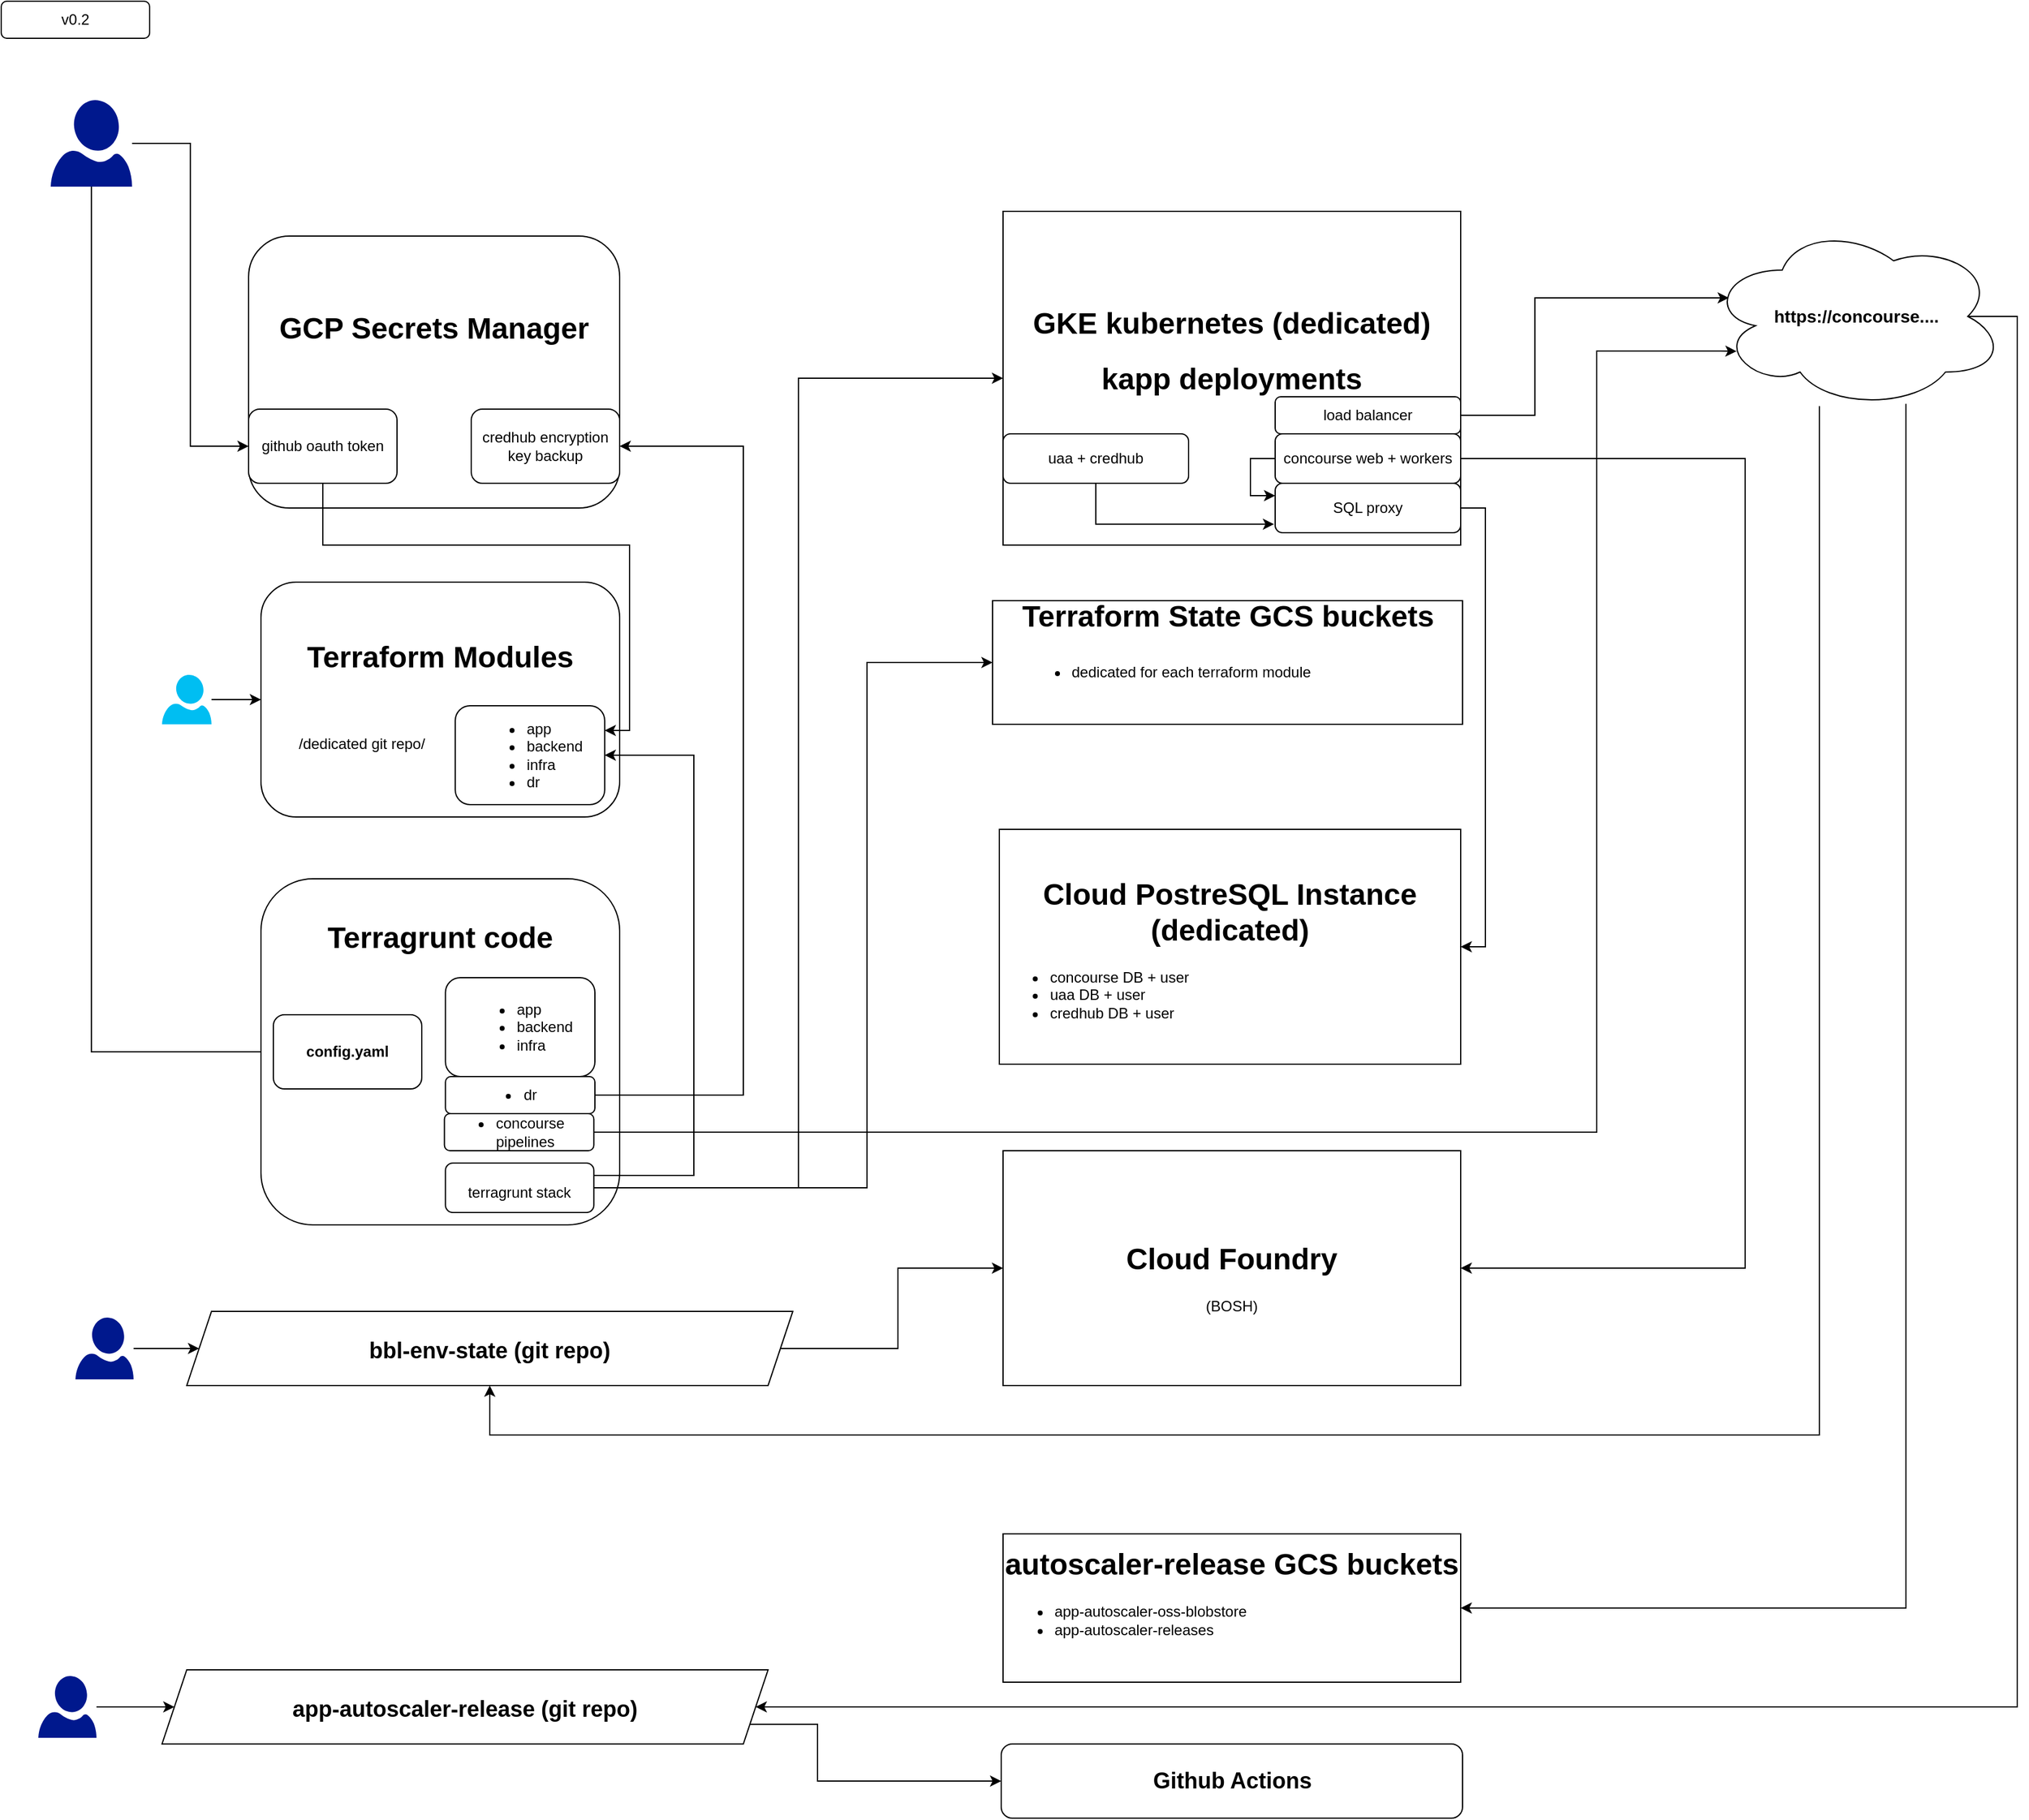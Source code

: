 <mxfile version="20.2.8" type="device"><diagram id="uRtwaYEq0rtgbu2G1TjC" name="Page-1"><mxGraphModel dx="2755" dy="1616" grid="1" gridSize="10" guides="1" tooltips="1" connect="1" arrows="1" fold="1" page="1" pageScale="1" pageWidth="827" pageHeight="1169" math="0" shadow="0"><root><mxCell id="0"/><mxCell id="1" parent="0"/><mxCell id="u-kbhT7_OGPJj1Q-AWdR-6" style="edgeStyle=orthogonalEdgeStyle;rounded=0;orthogonalLoop=1;jettySize=auto;html=1;entryX=0;entryY=0.5;entryDx=0;entryDy=0;fontSize=24;" edge="1" parent="1" source="u-kbhT7_OGPJj1Q-AWdR-5" target="u-kbhT7_OGPJj1Q-AWdR-2"><mxGeometry relative="1" as="geometry"/></mxCell><mxCell id="u-kbhT7_OGPJj1Q-AWdR-19" style="edgeStyle=orthogonalEdgeStyle;rounded=0;orthogonalLoop=1;jettySize=auto;html=1;exitX=0.5;exitY=1;exitDx=0;exitDy=0;exitPerimeter=0;entryX=0;entryY=0.5;entryDx=0;entryDy=0;fontSize=12;" edge="1" parent="1" source="u-kbhT7_OGPJj1Q-AWdR-5" target="u-kbhT7_OGPJj1Q-AWdR-16"><mxGeometry relative="1" as="geometry"/></mxCell><mxCell id="u-kbhT7_OGPJj1Q-AWdR-5" value="" style="sketch=0;aspect=fixed;pointerEvents=1;shadow=0;dashed=0;html=1;strokeColor=none;labelPosition=center;verticalLabelPosition=bottom;verticalAlign=top;align=center;fillColor=#00188D;shape=mxgraph.azure.user;fontSize=24;" vertex="1" parent="1"><mxGeometry x="40" y="80" width="65.8" height="70" as="geometry"/></mxCell><mxCell id="u-kbhT7_OGPJj1Q-AWdR-9" value="" style="group" vertex="1" connectable="0" parent="1"><mxGeometry x="210" y="470" width="290" height="190" as="geometry"/></mxCell><mxCell id="u-kbhT7_OGPJj1Q-AWdR-7" value="&lt;h1&gt;&lt;font style=&quot;font-size: 24px;&quot;&gt;Terraform Modules&lt;/font&gt;&lt;/h1&gt;&lt;div&gt;&lt;font style=&quot;font-size: 12px;&quot;&gt;/dedicated git repo/&amp;nbsp; &amp;nbsp; &amp;nbsp; &amp;nbsp; &amp;nbsp; &amp;nbsp; &amp;nbsp; &amp;nbsp; &amp;nbsp; &amp;nbsp; &amp;nbsp; &amp;nbsp; &amp;nbsp; &amp;nbsp; &amp;nbsp; &amp;nbsp; &amp;nbsp; &amp;nbsp; &amp;nbsp;&amp;nbsp;&lt;/font&gt;&lt;/div&gt;&lt;font style=&quot;font-size: 24px;&quot;&gt;&lt;br&gt;&lt;br&gt;&lt;/font&gt;" style="rounded=1;whiteSpace=wrap;html=1;fontSize=24;" vertex="1" parent="u-kbhT7_OGPJj1Q-AWdR-9"><mxGeometry width="290" height="190" as="geometry"/></mxCell><mxCell id="u-kbhT7_OGPJj1Q-AWdR-8" value="&lt;p&gt;&lt;/p&gt;&lt;ul style=&quot;font-size: 12px;&quot;&gt;&lt;li style=&quot;text-align: left;&quot;&gt;&lt;span style=&quot;background-color: initial;&quot;&gt;app&lt;/span&gt;&lt;/li&gt;&lt;li style=&quot;text-align: left;&quot;&gt;&lt;span style=&quot;background-color: initial;&quot;&gt;backend&lt;/span&gt;&lt;/li&gt;&lt;li style=&quot;text-align: left;&quot;&gt;&lt;span style=&quot;background-color: initial;&quot;&gt;infra&lt;/span&gt;&lt;/li&gt;&lt;li style=&quot;text-align: left;&quot;&gt;&lt;span style=&quot;background-color: initial;&quot;&gt;dr&lt;/span&gt;&lt;/li&gt;&lt;/ul&gt;&lt;p&gt;&lt;/p&gt;" style="rounded=1;whiteSpace=wrap;html=1;fontSize=24;" vertex="1" parent="u-kbhT7_OGPJj1Q-AWdR-9"><mxGeometry x="157.083" y="100" width="120.833" height="80" as="geometry"/></mxCell><mxCell id="u-kbhT7_OGPJj1Q-AWdR-10" value="" style="group;rounded=0;glass=0;" vertex="1" connectable="0" parent="1"><mxGeometry x="200" y="190" width="300" height="220" as="geometry"/></mxCell><mxCell id="u-kbhT7_OGPJj1Q-AWdR-1" value="&lt;h1&gt;&lt;font style=&quot;font-size: 24px;&quot;&gt;GCP Secrets Manager&lt;/font&gt;&lt;font style=&quot;font-size: 24px;&quot;&gt;&lt;br&gt;&lt;/font&gt;&lt;font style=&quot;font-size: 24px;&quot;&gt;&lt;br&gt;&lt;/font&gt;&lt;/h1&gt;&lt;p&gt;&lt;font style=&quot;font-size: 24px;&quot;&gt;&lt;br&gt;&lt;/font&gt;&lt;/p&gt;" style="rounded=1;whiteSpace=wrap;html=1;" vertex="1" parent="u-kbhT7_OGPJj1Q-AWdR-10"><mxGeometry width="300" height="220" as="geometry"/></mxCell><mxCell id="u-kbhT7_OGPJj1Q-AWdR-2" value="github oauth token" style="rounded=1;whiteSpace=wrap;html=1;" vertex="1" parent="u-kbhT7_OGPJj1Q-AWdR-10"><mxGeometry y="140" width="120" height="60" as="geometry"/></mxCell><mxCell id="u-kbhT7_OGPJj1Q-AWdR-3" value="credhub encryption key backup" style="rounded=1;whiteSpace=wrap;html=1;" vertex="1" parent="u-kbhT7_OGPJj1Q-AWdR-10"><mxGeometry x="180" y="140" width="120" height="60" as="geometry"/></mxCell><mxCell id="u-kbhT7_OGPJj1Q-AWdR-15" value="&lt;h1&gt;GKE kubernetes (dedicated)&lt;/h1&gt;&lt;h1&gt;kapp deployments&lt;/h1&gt;&lt;div&gt;&lt;br&gt;&lt;/div&gt;&lt;div&gt;&lt;br&gt;&lt;/div&gt;&lt;div&gt;&lt;br&gt;&lt;/div&gt;" style="rounded=0;whiteSpace=wrap;html=1;fontSize=12;" vertex="1" parent="1"><mxGeometry x="810" y="170" width="370" height="270" as="geometry"/></mxCell><mxCell id="u-kbhT7_OGPJj1Q-AWdR-20" value="&lt;h1&gt;Terraform State GCS buckets&lt;/h1&gt;&lt;h1&gt;&lt;p&gt;&lt;/p&gt;&lt;p&gt;&lt;/p&gt;&lt;ul&gt;&lt;li style=&quot;text-align: left; font-size: 12px;&quot;&gt;&lt;span style=&quot;font-weight: normal;&quot;&gt;dedicated for each terraform module&amp;nbsp;&amp;nbsp;&lt;/span&gt;&lt;/li&gt;&lt;/ul&gt;&lt;/h1&gt;&lt;div&gt;&lt;br&gt;&lt;/div&gt;&lt;div&gt;&lt;br&gt;&lt;/div&gt;" style="rounded=0;whiteSpace=wrap;html=1;fontSize=12;" vertex="1" parent="1"><mxGeometry x="801.5" y="485" width="380" height="100" as="geometry"/></mxCell><mxCell id="u-kbhT7_OGPJj1Q-AWdR-12" value="&lt;h1&gt;&lt;font style=&quot;font-size: 24px;&quot;&gt;Terragrunt code&lt;/font&gt;&lt;/h1&gt;&lt;div&gt;&lt;br&gt;&lt;/div&gt;&lt;div&gt;&lt;br&gt;&lt;/div&gt;&lt;div&gt;&lt;br&gt;&lt;/div&gt;&lt;div&gt;&lt;br&gt;&lt;/div&gt;&lt;div&gt;&lt;br&gt;&lt;/div&gt;&lt;div&gt;&lt;br&gt;&lt;/div&gt;&lt;font style=&quot;font-size: 24px;&quot;&gt;&lt;br&gt;&lt;/font&gt;" style="rounded=1;whiteSpace=wrap;html=1;fontSize=24;" vertex="1" parent="1"><mxGeometry x="210" y="710" width="290" height="280" as="geometry"/></mxCell><mxCell id="u-kbhT7_OGPJj1Q-AWdR-13" value="&lt;p&gt;&lt;/p&gt;&lt;ul style=&quot;font-size: 12px;&quot;&gt;&lt;li style=&quot;text-align: left;&quot;&gt;&lt;span style=&quot;background-color: initial;&quot;&gt;app&lt;/span&gt;&lt;/li&gt;&lt;li style=&quot;text-align: left;&quot;&gt;&lt;span style=&quot;background-color: initial;&quot;&gt;backend&lt;/span&gt;&lt;/li&gt;&lt;li style=&quot;text-align: left;&quot;&gt;&lt;span style=&quot;background-color: initial;&quot;&gt;infra&lt;/span&gt;&lt;/li&gt;&lt;/ul&gt;&lt;p&gt;&lt;/p&gt;" style="rounded=1;whiteSpace=wrap;html=1;fontSize=24;" vertex="1" parent="1"><mxGeometry x="359.163" y="790" width="120.833" height="80" as="geometry"/></mxCell><mxCell id="u-kbhT7_OGPJj1Q-AWdR-16" value="&lt;h5 style=&quot;font-size: 12px;&quot;&gt;config.&lt;font style=&quot;font-size: 12px;&quot;&gt;yaml&lt;/font&gt;&lt;/h5&gt;" style="rounded=1;whiteSpace=wrap;html=1;fontSize=24;" vertex="1" parent="1"><mxGeometry x="220" y="820" width="120" height="60" as="geometry"/></mxCell><mxCell id="u-kbhT7_OGPJj1Q-AWdR-23" style="edgeStyle=orthogonalEdgeStyle;rounded=0;orthogonalLoop=1;jettySize=auto;html=1;entryX=1;entryY=0.5;entryDx=0;entryDy=0;fontSize=12;exitX=1;exitY=0.25;exitDx=0;exitDy=0;" edge="1" parent="1" source="u-kbhT7_OGPJj1Q-AWdR-22" target="u-kbhT7_OGPJj1Q-AWdR-8"><mxGeometry relative="1" as="geometry"><Array as="points"><mxPoint x="560" y="950"/><mxPoint x="560" y="610"/></Array></mxGeometry></mxCell><mxCell id="u-kbhT7_OGPJj1Q-AWdR-26" style="edgeStyle=orthogonalEdgeStyle;rounded=0;orthogonalLoop=1;jettySize=auto;html=1;entryX=0;entryY=0.5;entryDx=0;entryDy=0;fontSize=12;" edge="1" parent="1" source="u-kbhT7_OGPJj1Q-AWdR-22" target="u-kbhT7_OGPJj1Q-AWdR-15"><mxGeometry relative="1" as="geometry"/></mxCell><mxCell id="u-kbhT7_OGPJj1Q-AWdR-27" style="edgeStyle=orthogonalEdgeStyle;rounded=0;orthogonalLoop=1;jettySize=auto;html=1;entryX=0;entryY=0.5;entryDx=0;entryDy=0;fontSize=12;" edge="1" parent="1" source="u-kbhT7_OGPJj1Q-AWdR-22" target="u-kbhT7_OGPJj1Q-AWdR-20"><mxGeometry relative="1" as="geometry"><Array as="points"><mxPoint x="700" y="960"/><mxPoint x="700" y="535"/></Array></mxGeometry></mxCell><mxCell id="u-kbhT7_OGPJj1Q-AWdR-22" value="&lt;p&gt;&lt;/p&gt;&lt;span style=&quot;text-align: left; font-size: 12px; background-color: initial;&quot;&gt;terragrunt stack&lt;/span&gt;&lt;br&gt;&lt;p&gt;&lt;/p&gt;" style="rounded=1;whiteSpace=wrap;html=1;fontSize=24;" vertex="1" parent="1"><mxGeometry x="359.16" y="940" width="120" height="40" as="geometry"/></mxCell><mxCell id="u-kbhT7_OGPJj1Q-AWdR-25" style="edgeStyle=orthogonalEdgeStyle;rounded=0;orthogonalLoop=1;jettySize=auto;html=1;entryX=1;entryY=0.5;entryDx=0;entryDy=0;fontSize=12;" edge="1" parent="1" source="u-kbhT7_OGPJj1Q-AWdR-24" target="u-kbhT7_OGPJj1Q-AWdR-3"><mxGeometry relative="1" as="geometry"><Array as="points"><mxPoint x="600" y="885"/><mxPoint x="600" y="360"/></Array></mxGeometry></mxCell><mxCell id="u-kbhT7_OGPJj1Q-AWdR-24" value="&lt;ul style=&quot;font-size: 12px;&quot;&gt;&lt;li&gt;dr&amp;nbsp; &amp;nbsp; &amp;nbsp; &amp;nbsp;&lt;/li&gt;&lt;/ul&gt;" style="rounded=1;whiteSpace=wrap;html=1;fontSize=24;align=center;" vertex="1" parent="1"><mxGeometry x="359.16" y="870" width="120.84" height="30" as="geometry"/></mxCell><mxCell id="u-kbhT7_OGPJj1Q-AWdR-28" value="&lt;h1&gt;Cloud PostreSQL Instance (dedicated)&lt;/h1&gt;&lt;div&gt;&lt;ul&gt;&lt;li style=&quot;text-align: left;&quot;&gt;concourse DB + user&lt;/li&gt;&lt;li style=&quot;text-align: left;&quot;&gt;uaa DB + user&lt;/li&gt;&lt;li style=&quot;text-align: left;&quot;&gt;credhub DB + user&lt;/li&gt;&lt;/ul&gt;&lt;/div&gt;" style="rounded=0;whiteSpace=wrap;html=1;fontSize=12;" vertex="1" parent="1"><mxGeometry x="807" y="670" width="373" height="190" as="geometry"/></mxCell><mxCell id="u-kbhT7_OGPJj1Q-AWdR-33" style="edgeStyle=orthogonalEdgeStyle;rounded=0;orthogonalLoop=1;jettySize=auto;html=1;entryX=0;entryY=0.5;entryDx=0;entryDy=0;fontSize=12;" edge="1" parent="1" source="u-kbhT7_OGPJj1Q-AWdR-29" target="u-kbhT7_OGPJj1Q-AWdR-32"><mxGeometry relative="1" as="geometry"/></mxCell><mxCell id="u-kbhT7_OGPJj1Q-AWdR-29" value="&lt;h1&gt;&lt;font style=&quot;font-size: 18px;&quot;&gt;bbl-env-state (git repo)&lt;/font&gt;&lt;/h1&gt;" style="shape=parallelogram;perimeter=parallelogramPerimeter;whiteSpace=wrap;html=1;fixedSize=1;rounded=0;glass=0;fontSize=12;" vertex="1" parent="1"><mxGeometry x="150" y="1060" width="490" height="60" as="geometry"/></mxCell><mxCell id="u-kbhT7_OGPJj1Q-AWdR-31" style="edgeStyle=orthogonalEdgeStyle;rounded=0;orthogonalLoop=1;jettySize=auto;html=1;entryX=0;entryY=0.5;entryDx=0;entryDy=0;fontSize=12;" edge="1" parent="1" source="u-kbhT7_OGPJj1Q-AWdR-30" target="u-kbhT7_OGPJj1Q-AWdR-29"><mxGeometry relative="1" as="geometry"/></mxCell><mxCell id="u-kbhT7_OGPJj1Q-AWdR-30" value="" style="sketch=0;aspect=fixed;pointerEvents=1;shadow=0;dashed=0;html=1;strokeColor=none;labelPosition=center;verticalLabelPosition=bottom;verticalAlign=top;align=center;fillColor=#00188D;shape=mxgraph.azure.user;fontSize=24;" vertex="1" parent="1"><mxGeometry x="60" y="1065" width="47" height="50" as="geometry"/></mxCell><mxCell id="u-kbhT7_OGPJj1Q-AWdR-32" value="&lt;h1&gt;Cloud Foundry&lt;/h1&gt;&lt;div&gt;(BOSH)&lt;/div&gt;" style="rounded=0;whiteSpace=wrap;html=1;fontSize=12;" vertex="1" parent="1"><mxGeometry x="810" y="930" width="370" height="190" as="geometry"/></mxCell><mxCell id="u-kbhT7_OGPJj1Q-AWdR-48" style="edgeStyle=orthogonalEdgeStyle;rounded=0;orthogonalLoop=1;jettySize=auto;html=1;entryX=0.5;entryY=1;entryDx=0;entryDy=0;fontSize=18;" edge="1" parent="1" source="u-kbhT7_OGPJj1Q-AWdR-34" target="u-kbhT7_OGPJj1Q-AWdR-29"><mxGeometry relative="1" as="geometry"><Array as="points"><mxPoint x="1470" y="1160"/><mxPoint x="395" y="1160"/></Array></mxGeometry></mxCell><mxCell id="u-kbhT7_OGPJj1Q-AWdR-50" style="edgeStyle=orthogonalEdgeStyle;rounded=0;orthogonalLoop=1;jettySize=auto;html=1;entryX=1;entryY=0.5;entryDx=0;entryDy=0;fontSize=12;" edge="1" parent="1" source="u-kbhT7_OGPJj1Q-AWdR-34" target="u-kbhT7_OGPJj1Q-AWdR-49"><mxGeometry relative="1" as="geometry"><Array as="points"><mxPoint x="1540" y="1300"/></Array></mxGeometry></mxCell><mxCell id="u-kbhT7_OGPJj1Q-AWdR-34" value="&lt;h3&gt;https://concourse....&lt;/h3&gt;" style="ellipse;shape=cloud;whiteSpace=wrap;html=1;rounded=0;glass=0;fontSize=12;" vertex="1" parent="1"><mxGeometry x="1380" y="180" width="240" height="150" as="geometry"/></mxCell><mxCell id="u-kbhT7_OGPJj1Q-AWdR-43" style="edgeStyle=orthogonalEdgeStyle;rounded=0;orthogonalLoop=1;jettySize=auto;html=1;entryX=1;entryY=0.5;entryDx=0;entryDy=0;fontSize=12;" edge="1" parent="1" source="u-kbhT7_OGPJj1Q-AWdR-35" target="u-kbhT7_OGPJj1Q-AWdR-28"><mxGeometry relative="1" as="geometry"><Array as="points"><mxPoint x="1200" y="410"/><mxPoint x="1200" y="765"/></Array></mxGeometry></mxCell><mxCell id="u-kbhT7_OGPJj1Q-AWdR-35" value="SQL proxy" style="rounded=1;whiteSpace=wrap;html=1;glass=0;fontSize=12;" vertex="1" parent="1"><mxGeometry x="1030" y="390" width="150" height="40" as="geometry"/></mxCell><mxCell id="u-kbhT7_OGPJj1Q-AWdR-41" style="edgeStyle=orthogonalEdgeStyle;rounded=0;orthogonalLoop=1;jettySize=auto;html=1;entryX=0;entryY=0.25;entryDx=0;entryDy=0;fontSize=12;" edge="1" parent="1" source="u-kbhT7_OGPJj1Q-AWdR-37" target="u-kbhT7_OGPJj1Q-AWdR-35"><mxGeometry relative="1" as="geometry"><Array as="points"><mxPoint x="1010" y="370"/><mxPoint x="1010" y="400"/></Array></mxGeometry></mxCell><mxCell id="u-kbhT7_OGPJj1Q-AWdR-47" style="edgeStyle=orthogonalEdgeStyle;rounded=0;orthogonalLoop=1;jettySize=auto;html=1;entryX=1;entryY=0.5;entryDx=0;entryDy=0;fontSize=12;" edge="1" parent="1" source="u-kbhT7_OGPJj1Q-AWdR-37" target="u-kbhT7_OGPJj1Q-AWdR-32"><mxGeometry relative="1" as="geometry"><Array as="points"><mxPoint x="1410" y="370"/><mxPoint x="1410" y="1025"/></Array></mxGeometry></mxCell><mxCell id="u-kbhT7_OGPJj1Q-AWdR-37" value="concourse web + workers" style="rounded=1;whiteSpace=wrap;html=1;glass=0;fontSize=12;" vertex="1" parent="1"><mxGeometry x="1030" y="350" width="150" height="40" as="geometry"/></mxCell><mxCell id="u-kbhT7_OGPJj1Q-AWdR-39" style="edgeStyle=orthogonalEdgeStyle;rounded=0;orthogonalLoop=1;jettySize=auto;html=1;entryX=-0.006;entryY=0.827;entryDx=0;entryDy=0;fontSize=12;exitX=0.5;exitY=1;exitDx=0;exitDy=0;entryPerimeter=0;" edge="1" parent="1" source="u-kbhT7_OGPJj1Q-AWdR-38" target="u-kbhT7_OGPJj1Q-AWdR-35"><mxGeometry relative="1" as="geometry"/></mxCell><mxCell id="u-kbhT7_OGPJj1Q-AWdR-38" value="uaa + credhub" style="rounded=1;whiteSpace=wrap;html=1;glass=0;fontSize=12;" vertex="1" parent="1"><mxGeometry x="810" y="350" width="150" height="40" as="geometry"/></mxCell><mxCell id="u-kbhT7_OGPJj1Q-AWdR-44" style="edgeStyle=orthogonalEdgeStyle;rounded=0;orthogonalLoop=1;jettySize=auto;html=1;entryX=0.07;entryY=0.4;entryDx=0;entryDy=0;entryPerimeter=0;fontSize=12;" edge="1" parent="1" source="u-kbhT7_OGPJj1Q-AWdR-42" target="u-kbhT7_OGPJj1Q-AWdR-34"><mxGeometry relative="1" as="geometry"><Array as="points"><mxPoint x="1240" y="335"/><mxPoint x="1240" y="240"/></Array></mxGeometry></mxCell><mxCell id="u-kbhT7_OGPJj1Q-AWdR-42" value="load balancer" style="rounded=1;whiteSpace=wrap;html=1;glass=0;fontSize=12;" vertex="1" parent="1"><mxGeometry x="1030" y="320" width="150" height="30" as="geometry"/></mxCell><mxCell id="u-kbhT7_OGPJj1Q-AWdR-46" style="edgeStyle=orthogonalEdgeStyle;rounded=0;orthogonalLoop=1;jettySize=auto;html=1;entryX=0.096;entryY=0.688;entryDx=0;entryDy=0;entryPerimeter=0;fontSize=12;" edge="1" parent="1" source="u-kbhT7_OGPJj1Q-AWdR-45" target="u-kbhT7_OGPJj1Q-AWdR-34"><mxGeometry relative="1" as="geometry"><Array as="points"><mxPoint x="1290" y="915"/><mxPoint x="1290" y="283"/><mxPoint x="1390" y="283"/></Array></mxGeometry></mxCell><mxCell id="u-kbhT7_OGPJj1Q-AWdR-45" value="&lt;ul style=&quot;font-size: 12px;&quot;&gt;&lt;li&gt;concourse pipelines&lt;/li&gt;&lt;/ul&gt;" style="rounded=1;whiteSpace=wrap;html=1;fontSize=24;align=left;" vertex="1" parent="1"><mxGeometry x="358.32" y="900" width="120.84" height="30" as="geometry"/></mxCell><mxCell id="u-kbhT7_OGPJj1Q-AWdR-49" value="&lt;h1&gt;&lt;span style=&quot;text-align: left; background-color: initial;&quot;&gt;autoscaler-release GCS buckets&lt;/span&gt;&lt;/h1&gt;&lt;div&gt;&lt;ul&gt;&lt;li style=&quot;text-align: left;&quot;&gt;&lt;span style=&quot;background-color: initial;&quot;&gt;app-autoscaler-oss-blobstore&lt;/span&gt;&lt;/li&gt;&lt;li style=&quot;text-align: left;&quot;&gt;&lt;span style=&quot;background-color: initial;&quot;&gt;app-autoscaler-releases&lt;/span&gt;&lt;/li&gt;&lt;/ul&gt;&lt;/div&gt;&lt;div&gt;&lt;br&gt;&lt;/div&gt;&lt;div&gt;&lt;br&gt;&lt;/div&gt;" style="rounded=0;whiteSpace=wrap;html=1;fontSize=12;" vertex="1" parent="1"><mxGeometry x="810" y="1240" width="370" height="120" as="geometry"/></mxCell><mxCell id="u-kbhT7_OGPJj1Q-AWdR-55" style="edgeStyle=orthogonalEdgeStyle;rounded=0;orthogonalLoop=1;jettySize=auto;html=1;entryX=0;entryY=0.5;entryDx=0;entryDy=0;fontSize=12;exitX=1;exitY=0.75;exitDx=0;exitDy=0;" edge="1" parent="1" source="u-kbhT7_OGPJj1Q-AWdR-51" target="u-kbhT7_OGPJj1Q-AWdR-54"><mxGeometry relative="1" as="geometry"><Array as="points"><mxPoint x="660" y="1394"/><mxPoint x="660" y="1440"/></Array></mxGeometry></mxCell><mxCell id="u-kbhT7_OGPJj1Q-AWdR-56" style="edgeStyle=orthogonalEdgeStyle;rounded=0;orthogonalLoop=1;jettySize=auto;html=1;entryX=0.875;entryY=0.5;entryDx=0;entryDy=0;entryPerimeter=0;fontSize=12;endArrow=none;endFill=0;startArrow=classic;startFill=1;" edge="1" parent="1" source="u-kbhT7_OGPJj1Q-AWdR-51" target="u-kbhT7_OGPJj1Q-AWdR-34"><mxGeometry relative="1" as="geometry"><Array as="points"><mxPoint x="1630" y="1380"/><mxPoint x="1630" y="255"/></Array></mxGeometry></mxCell><mxCell id="u-kbhT7_OGPJj1Q-AWdR-51" value="&lt;h1&gt;&lt;font style=&quot;font-size: 18px;&quot;&gt;app-autoscaler-release (git repo)&lt;/font&gt;&lt;/h1&gt;" style="shape=parallelogram;perimeter=parallelogramPerimeter;whiteSpace=wrap;html=1;fixedSize=1;rounded=0;glass=0;fontSize=12;" vertex="1" parent="1"><mxGeometry x="130" y="1350" width="490" height="60" as="geometry"/></mxCell><mxCell id="u-kbhT7_OGPJj1Q-AWdR-52" style="edgeStyle=orthogonalEdgeStyle;rounded=0;orthogonalLoop=1;jettySize=auto;html=1;entryX=0;entryY=0.5;entryDx=0;entryDy=0;fontSize=12;" edge="1" parent="1" source="u-kbhT7_OGPJj1Q-AWdR-53" target="u-kbhT7_OGPJj1Q-AWdR-51"><mxGeometry relative="1" as="geometry"/></mxCell><mxCell id="u-kbhT7_OGPJj1Q-AWdR-53" value="" style="sketch=0;aspect=fixed;pointerEvents=1;shadow=0;dashed=0;html=1;strokeColor=none;labelPosition=center;verticalLabelPosition=bottom;verticalAlign=top;align=center;fillColor=#00188D;shape=mxgraph.azure.user;fontSize=24;" vertex="1" parent="1"><mxGeometry x="30" y="1355" width="47" height="50" as="geometry"/></mxCell><mxCell id="u-kbhT7_OGPJj1Q-AWdR-54" value="&lt;h2&gt;Github Actions&lt;/h2&gt;" style="rounded=1;whiteSpace=wrap;html=1;glass=0;fontSize=12;" vertex="1" parent="1"><mxGeometry x="808.5" y="1410" width="373" height="60" as="geometry"/></mxCell><mxCell id="u-kbhT7_OGPJj1Q-AWdR-57" value="v0.2" style="rounded=1;whiteSpace=wrap;html=1;glass=0;fontSize=12;" vertex="1" parent="1"><mxGeometry width="120" height="30" as="geometry"/></mxCell><mxCell id="u-kbhT7_OGPJj1Q-AWdR-59" style="edgeStyle=orthogonalEdgeStyle;rounded=0;orthogonalLoop=1;jettySize=auto;html=1;entryX=1;entryY=0.25;entryDx=0;entryDy=0;fontSize=12;startArrow=none;startFill=0;endArrow=classic;endFill=1;" edge="1" parent="1" source="u-kbhT7_OGPJj1Q-AWdR-2" target="u-kbhT7_OGPJj1Q-AWdR-8"><mxGeometry relative="1" as="geometry"><Array as="points"><mxPoint x="260" y="440"/><mxPoint x="508" y="440"/><mxPoint x="508" y="590"/></Array></mxGeometry></mxCell><mxCell id="u-kbhT7_OGPJj1Q-AWdR-61" style="edgeStyle=orthogonalEdgeStyle;rounded=0;orthogonalLoop=1;jettySize=auto;html=1;fontSize=12;startArrow=none;startFill=0;endArrow=classic;endFill=1;" edge="1" parent="1" source="u-kbhT7_OGPJj1Q-AWdR-60" target="u-kbhT7_OGPJj1Q-AWdR-7"><mxGeometry relative="1" as="geometry"/></mxCell><mxCell id="u-kbhT7_OGPJj1Q-AWdR-60" value="" style="verticalLabelPosition=bottom;html=1;verticalAlign=top;align=center;strokeColor=none;fillColor=#00BEF2;shape=mxgraph.azure.user;rounded=0;glass=0;fontSize=12;" vertex="1" parent="1"><mxGeometry x="130" y="545" width="40" height="40" as="geometry"/></mxCell></root></mxGraphModel></diagram></mxfile>